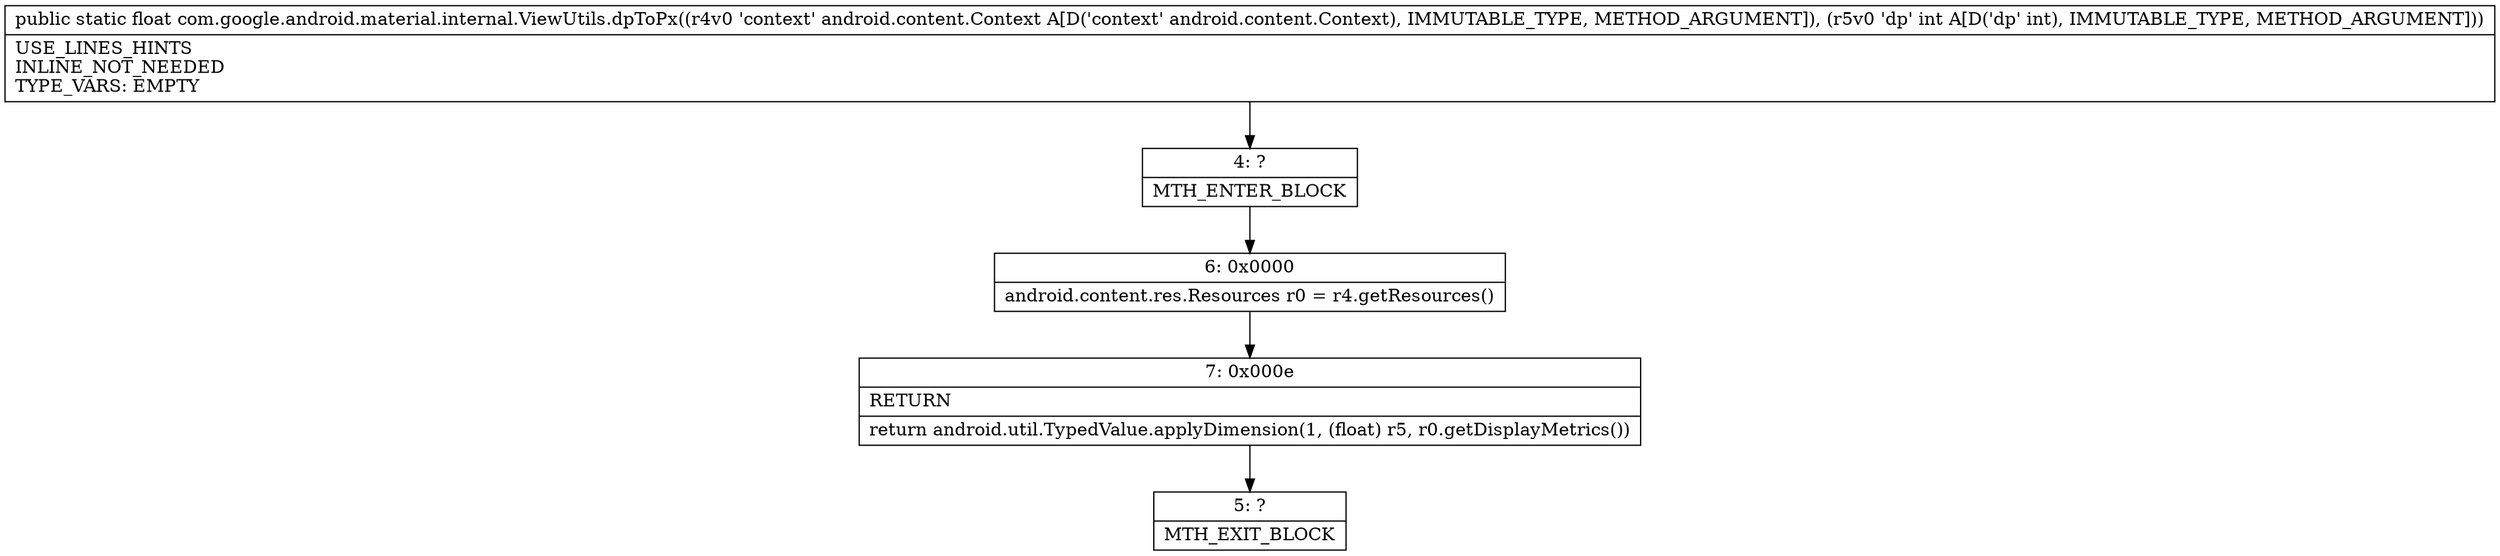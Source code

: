digraph "CFG forcom.google.android.material.internal.ViewUtils.dpToPx(Landroid\/content\/Context;I)F" {
Node_4 [shape=record,label="{4\:\ ?|MTH_ENTER_BLOCK\l}"];
Node_6 [shape=record,label="{6\:\ 0x0000|android.content.res.Resources r0 = r4.getResources()\l}"];
Node_7 [shape=record,label="{7\:\ 0x000e|RETURN\l|return android.util.TypedValue.applyDimension(1, (float) r5, r0.getDisplayMetrics())\l}"];
Node_5 [shape=record,label="{5\:\ ?|MTH_EXIT_BLOCK\l}"];
MethodNode[shape=record,label="{public static float com.google.android.material.internal.ViewUtils.dpToPx((r4v0 'context' android.content.Context A[D('context' android.content.Context), IMMUTABLE_TYPE, METHOD_ARGUMENT]), (r5v0 'dp' int A[D('dp' int), IMMUTABLE_TYPE, METHOD_ARGUMENT]))  | USE_LINES_HINTS\lINLINE_NOT_NEEDED\lTYPE_VARS: EMPTY\l}"];
MethodNode -> Node_4;Node_4 -> Node_6;
Node_6 -> Node_7;
Node_7 -> Node_5;
}

